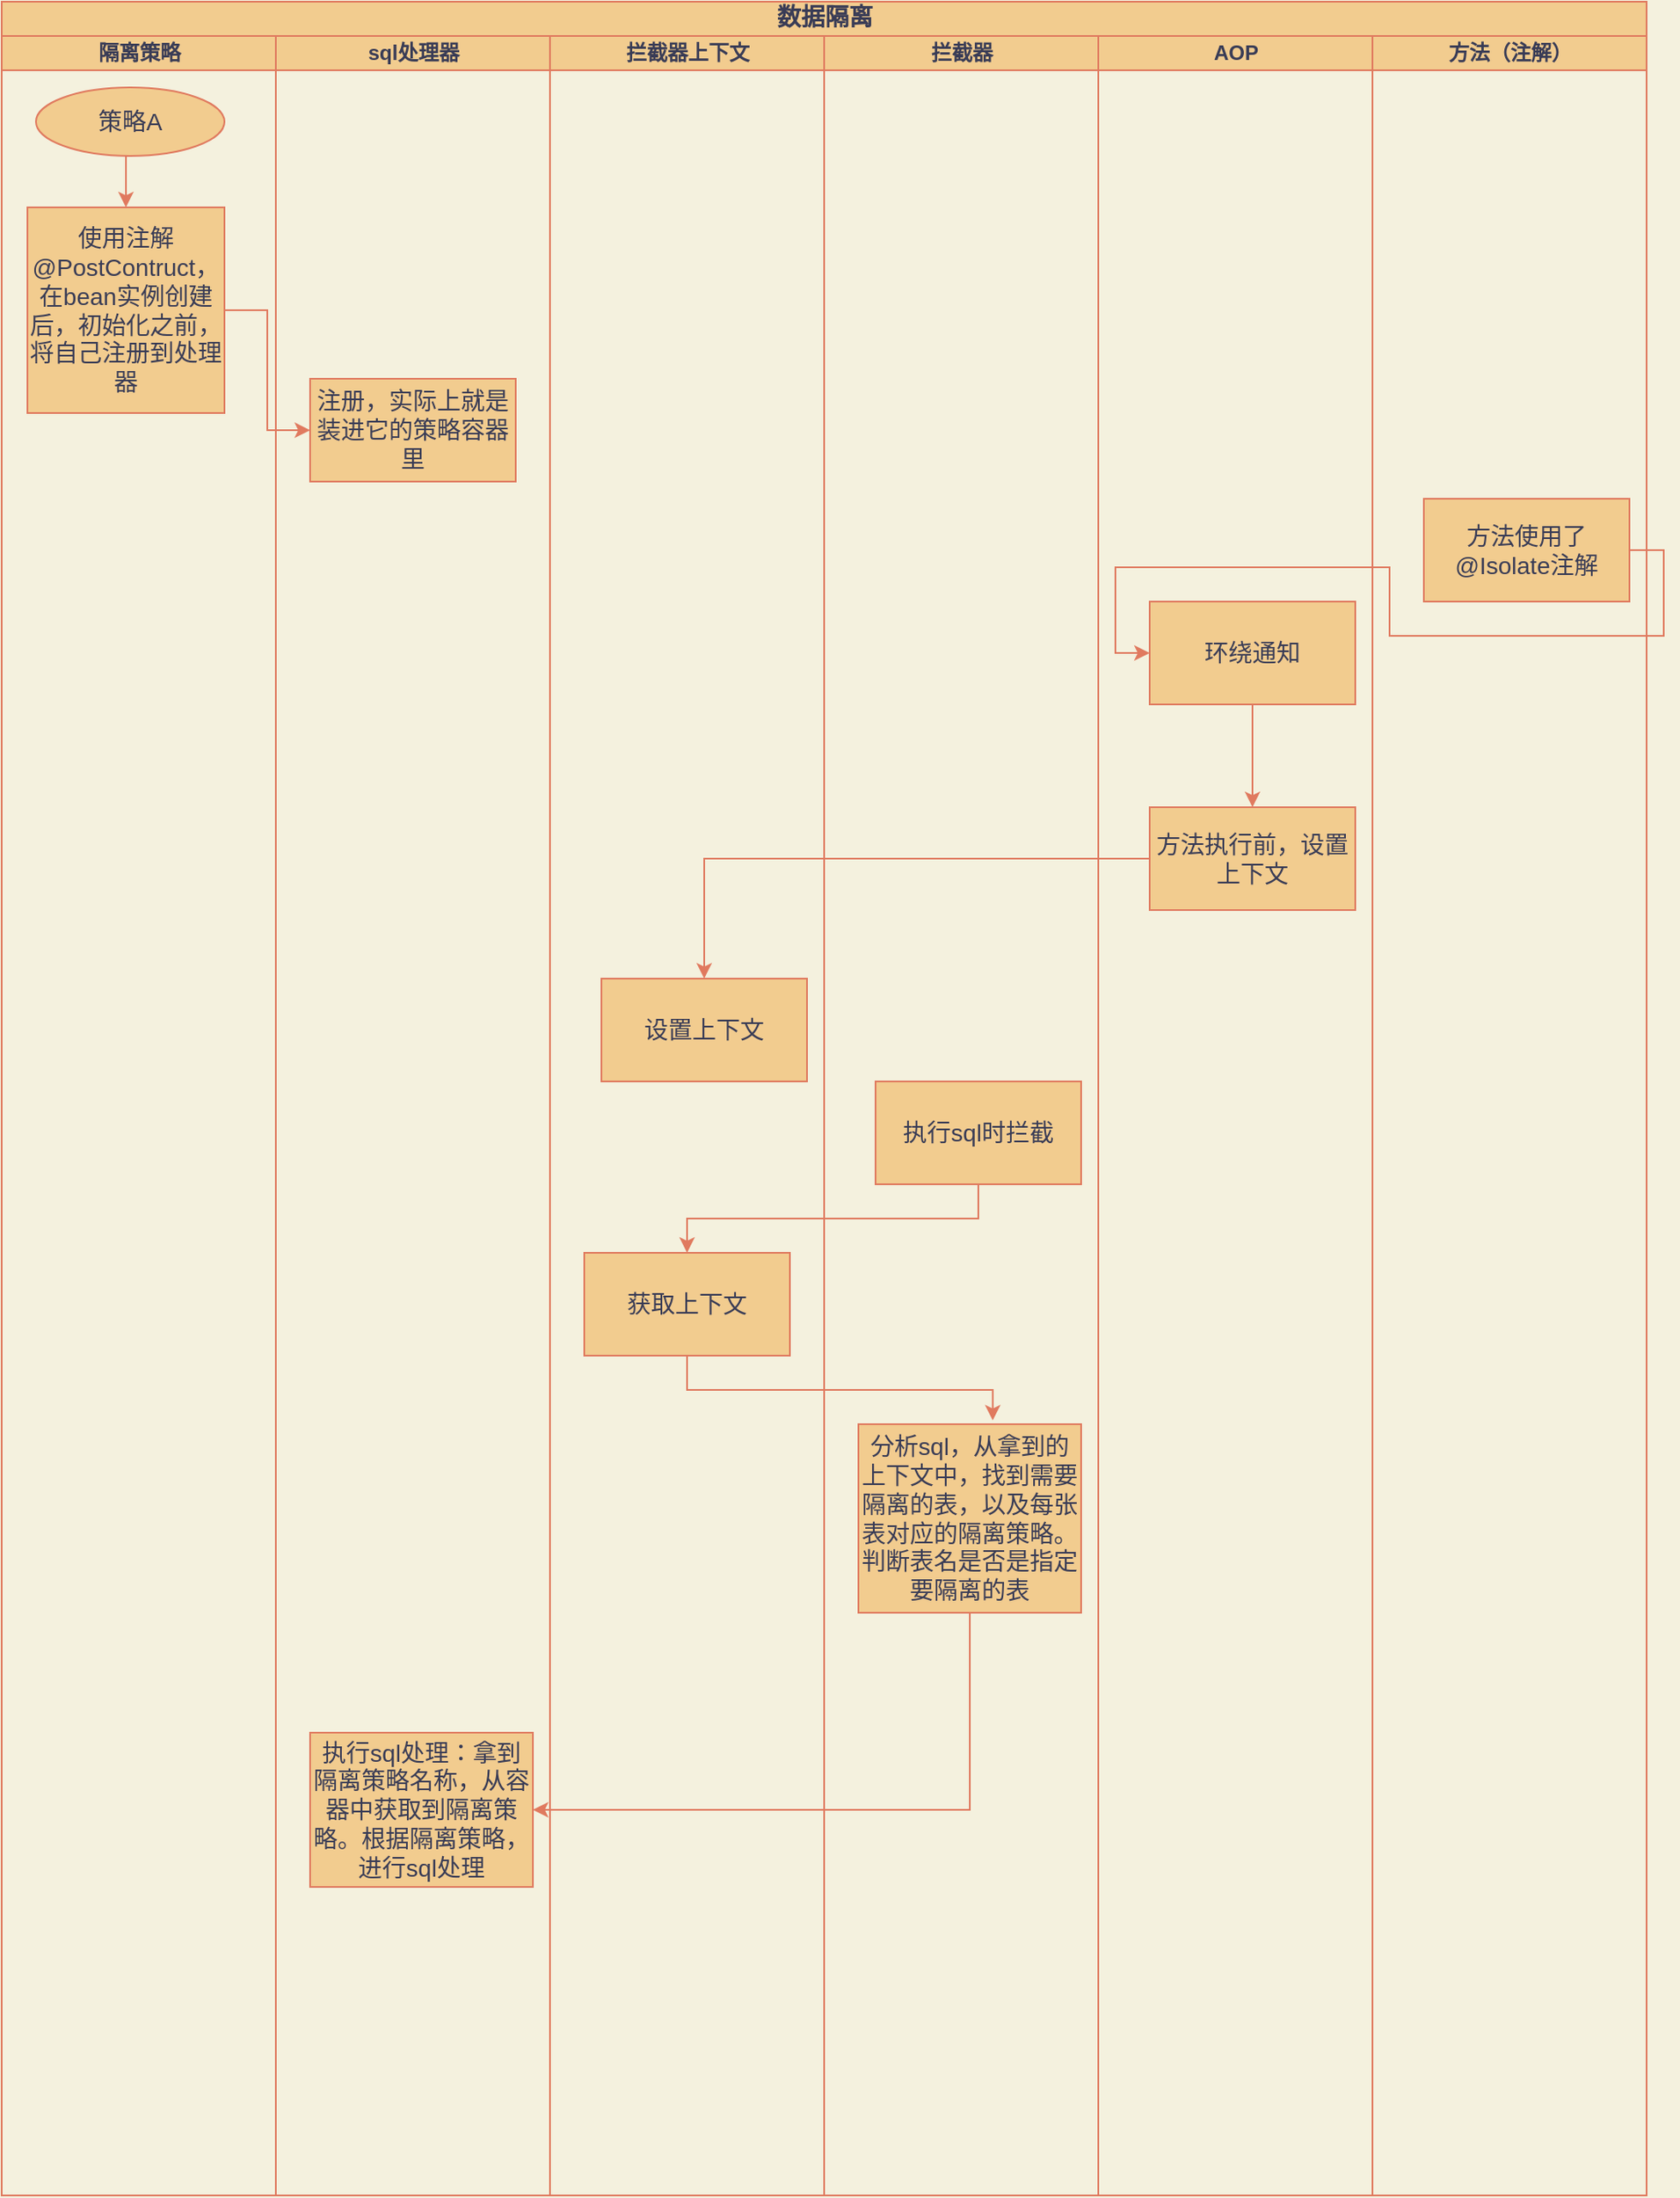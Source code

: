 <mxfile version="17.2.4" type="github">
  <diagram name="Page-1" id="74e2e168-ea6b-b213-b513-2b3c1d86103e">
    <mxGraphModel dx="1038" dy="588" grid="1" gridSize="10" guides="1" tooltips="1" connect="1" arrows="1" fold="1" page="1" pageScale="1" pageWidth="1100" pageHeight="850" background="#F4F1DE" math="0" shadow="0">
      <root>
        <mxCell id="0" />
        <mxCell id="1" parent="0" />
        <mxCell id="77e6c97f196da883-1" value="&lt;font style=&quot;font-size: 14px&quot;&gt;数据隔离&lt;/font&gt;" style="swimlane;html=1;childLayout=stackLayout;startSize=20;rounded=0;shadow=0;labelBackgroundColor=none;strokeWidth=1;fontFamily=Verdana;fontSize=8;align=center;fillColor=#F2CC8F;strokeColor=#E07A5F;fontColor=#393C56;" parent="1" vertex="1">
          <mxGeometry x="70" y="40" width="960" height="1280" as="geometry" />
        </mxCell>
        <mxCell id="77e6c97f196da883-2" value="隔离策略" style="swimlane;html=1;startSize=20;fillColor=#F2CC8F;strokeColor=#E07A5F;fontColor=#393C56;" parent="77e6c97f196da883-1" vertex="1">
          <mxGeometry y="20" width="160" height="1260" as="geometry" />
        </mxCell>
        <mxCell id="JoLwjRt_tMM7KPRL7KoM-6" style="edgeStyle=orthogonalEdgeStyle;rounded=0;orthogonalLoop=1;jettySize=auto;html=1;exitX=0.5;exitY=1;exitDx=0;exitDy=0;entryX=0.5;entryY=0;entryDx=0;entryDy=0;fontSize=14;labelBackgroundColor=#F4F1DE;strokeColor=#E07A5F;fontColor=#393C56;" parent="77e6c97f196da883-2" source="JoLwjRt_tMM7KPRL7KoM-4" target="JoLwjRt_tMM7KPRL7KoM-5" edge="1">
          <mxGeometry relative="1" as="geometry" />
        </mxCell>
        <mxCell id="JoLwjRt_tMM7KPRL7KoM-4" value="策略A" style="ellipse;whiteSpace=wrap;html=1;fontSize=14;fillColor=#F2CC8F;strokeColor=#E07A5F;fontColor=#393C56;" parent="77e6c97f196da883-2" vertex="1">
          <mxGeometry x="20" y="30" width="110" height="40" as="geometry" />
        </mxCell>
        <mxCell id="JoLwjRt_tMM7KPRL7KoM-5" value="使用注解@PostContruct，在bean实例创建后，初始化之前，将自己注册到处理器&lt;br&gt;" style="rounded=0;whiteSpace=wrap;html=1;fontSize=14;fillColor=#F2CC8F;strokeColor=#E07A5F;fontColor=#393C56;" parent="77e6c97f196da883-2" vertex="1">
          <mxGeometry x="15" y="100" width="115" height="120" as="geometry" />
        </mxCell>
        <mxCell id="77e6c97f196da883-3" value="sql处理器" style="swimlane;html=1;startSize=20;fillColor=#F2CC8F;strokeColor=#E07A5F;fontColor=#393C56;" parent="77e6c97f196da883-1" vertex="1">
          <mxGeometry x="160" y="20" width="160" height="1260" as="geometry" />
        </mxCell>
        <mxCell id="JoLwjRt_tMM7KPRL7KoM-8" value="注册，实际上就是装进它的策略容器里" style="rounded=0;whiteSpace=wrap;html=1;fontSize=14;fillColor=#F2CC8F;strokeColor=#E07A5F;fontColor=#393C56;" parent="77e6c97f196da883-3" vertex="1">
          <mxGeometry x="20" y="200" width="120" height="60" as="geometry" />
        </mxCell>
        <mxCell id="JoLwjRt_tMM7KPRL7KoM-26" value="执行sql处理：拿到隔离策略名称，从容器中获取到隔离策略。根据隔离策略，进行sql处理" style="rounded=0;whiteSpace=wrap;html=1;fontSize=14;fillColor=#F2CC8F;strokeColor=#E07A5F;fontColor=#393C56;" parent="77e6c97f196da883-3" vertex="1">
          <mxGeometry x="20" y="990" width="130" height="90" as="geometry" />
        </mxCell>
        <mxCell id="77e6c97f196da883-4" value="拦截器上下文" style="swimlane;html=1;startSize=20;fillColor=#F2CC8F;strokeColor=#E07A5F;fontColor=#393C56;" parent="77e6c97f196da883-1" vertex="1">
          <mxGeometry x="320" y="20" width="160" height="1260" as="geometry" />
        </mxCell>
        <mxCell id="JoLwjRt_tMM7KPRL7KoM-14" value="设置上下文" style="rounded=0;whiteSpace=wrap;html=1;fontSize=14;fillColor=#F2CC8F;strokeColor=#E07A5F;fontColor=#393C56;" parent="77e6c97f196da883-4" vertex="1">
          <mxGeometry x="30" y="550" width="120" height="60" as="geometry" />
        </mxCell>
        <mxCell id="JoLwjRt_tMM7KPRL7KoM-20" value="获取上下文" style="rounded=0;whiteSpace=wrap;html=1;fontSize=14;fillColor=#F2CC8F;strokeColor=#E07A5F;fontColor=#393C56;" parent="77e6c97f196da883-4" vertex="1">
          <mxGeometry x="20" y="710" width="120" height="60" as="geometry" />
        </mxCell>
        <mxCell id="77e6c97f196da883-5" value="拦截器" style="swimlane;html=1;startSize=20;fillColor=#F2CC8F;strokeColor=#E07A5F;fontColor=#393C56;" parent="77e6c97f196da883-1" vertex="1">
          <mxGeometry x="480" y="20" width="160" height="1260" as="geometry" />
        </mxCell>
        <mxCell id="JoLwjRt_tMM7KPRL7KoM-19" value="执行sql时拦截" style="rounded=0;whiteSpace=wrap;html=1;fontSize=14;fillColor=#F2CC8F;strokeColor=#E07A5F;fontColor=#393C56;" parent="77e6c97f196da883-5" vertex="1">
          <mxGeometry x="30" y="610" width="120" height="60" as="geometry" />
        </mxCell>
        <mxCell id="JoLwjRt_tMM7KPRL7KoM-22" value="分析sql，从拿到的上下文中，找到需要隔离的表，以及每张表对应的隔离策略。判断表名是否是指定要隔离的表" style="rounded=0;whiteSpace=wrap;html=1;fontSize=14;fillColor=#F2CC8F;strokeColor=#E07A5F;fontColor=#393C56;" parent="77e6c97f196da883-5" vertex="1">
          <mxGeometry x="20" y="810" width="130" height="110" as="geometry" />
        </mxCell>
        <mxCell id="77e6c97f196da883-7" value="AOP" style="swimlane;html=1;startSize=20;fillColor=#F2CC8F;strokeColor=#E07A5F;fontColor=#393C56;" parent="77e6c97f196da883-1" vertex="1">
          <mxGeometry x="640" y="20" width="160" height="1260" as="geometry" />
        </mxCell>
        <mxCell id="JoLwjRt_tMM7KPRL7KoM-18" value="" style="edgeStyle=orthogonalEdgeStyle;rounded=0;orthogonalLoop=1;jettySize=auto;html=1;fontSize=14;labelBackgroundColor=#F4F1DE;strokeColor=#E07A5F;fontColor=#393C56;" parent="77e6c97f196da883-7" source="JoLwjRt_tMM7KPRL7KoM-12" target="JoLwjRt_tMM7KPRL7KoM-16" edge="1">
          <mxGeometry relative="1" as="geometry" />
        </mxCell>
        <mxCell id="JoLwjRt_tMM7KPRL7KoM-12" value="环绕通知" style="rounded=0;whiteSpace=wrap;html=1;fontSize=14;fillColor=#F2CC8F;strokeColor=#E07A5F;fontColor=#393C56;" parent="77e6c97f196da883-7" vertex="1">
          <mxGeometry x="30" y="330" width="120" height="60" as="geometry" />
        </mxCell>
        <mxCell id="JoLwjRt_tMM7KPRL7KoM-16" value="方法执行前，设置上下文" style="rounded=0;whiteSpace=wrap;html=1;fontSize=14;fillColor=#F2CC8F;strokeColor=#E07A5F;fontColor=#393C56;" parent="77e6c97f196da883-7" vertex="1">
          <mxGeometry x="30" y="450" width="120" height="60" as="geometry" />
        </mxCell>
        <mxCell id="77e6c97f196da883-6" value="方法（注解）" style="swimlane;html=1;startSize=20;fillColor=#F2CC8F;strokeColor=#E07A5F;fontColor=#393C56;" parent="77e6c97f196da883-1" vertex="1">
          <mxGeometry x="800" y="20" width="160" height="1260" as="geometry" />
        </mxCell>
        <mxCell id="JoLwjRt_tMM7KPRL7KoM-11" value="方法使用了@Isolate注解" style="rounded=0;whiteSpace=wrap;html=1;fontSize=14;fillColor=#F2CC8F;strokeColor=#E07A5F;fontColor=#393C56;" parent="77e6c97f196da883-6" vertex="1">
          <mxGeometry x="30" y="270" width="120" height="60" as="geometry" />
        </mxCell>
        <mxCell id="JoLwjRt_tMM7KPRL7KoM-13" style="edgeStyle=orthogonalEdgeStyle;rounded=0;orthogonalLoop=1;jettySize=auto;html=1;exitX=1;exitY=0.5;exitDx=0;exitDy=0;entryX=0;entryY=0.5;entryDx=0;entryDy=0;fontSize=14;labelBackgroundColor=#F4F1DE;strokeColor=#E07A5F;fontColor=#393C56;" parent="77e6c97f196da883-1" source="JoLwjRt_tMM7KPRL7KoM-11" target="JoLwjRt_tMM7KPRL7KoM-12" edge="1">
          <mxGeometry relative="1" as="geometry" />
        </mxCell>
        <mxCell id="JoLwjRt_tMM7KPRL7KoM-17" style="edgeStyle=orthogonalEdgeStyle;rounded=0;orthogonalLoop=1;jettySize=auto;html=1;exitX=0;exitY=0.5;exitDx=0;exitDy=0;fontSize=14;labelBackgroundColor=#F4F1DE;strokeColor=#E07A5F;fontColor=#393C56;" parent="77e6c97f196da883-1" source="JoLwjRt_tMM7KPRL7KoM-16" target="JoLwjRt_tMM7KPRL7KoM-14" edge="1">
          <mxGeometry relative="1" as="geometry" />
        </mxCell>
        <mxCell id="JoLwjRt_tMM7KPRL7KoM-21" style="edgeStyle=orthogonalEdgeStyle;rounded=0;orthogonalLoop=1;jettySize=auto;html=1;exitX=0.5;exitY=1;exitDx=0;exitDy=0;entryX=0.5;entryY=0;entryDx=0;entryDy=0;fontSize=14;labelBackgroundColor=#F4F1DE;strokeColor=#E07A5F;fontColor=#393C56;" parent="77e6c97f196da883-1" source="JoLwjRt_tMM7KPRL7KoM-19" target="JoLwjRt_tMM7KPRL7KoM-20" edge="1">
          <mxGeometry relative="1" as="geometry" />
        </mxCell>
        <mxCell id="JoLwjRt_tMM7KPRL7KoM-24" style="edgeStyle=orthogonalEdgeStyle;rounded=0;orthogonalLoop=1;jettySize=auto;html=1;exitX=1;exitY=0.5;exitDx=0;exitDy=0;entryX=0;entryY=0.5;entryDx=0;entryDy=0;fontSize=14;labelBackgroundColor=#F4F1DE;strokeColor=#E07A5F;fontColor=#393C56;" parent="77e6c97f196da883-1" source="JoLwjRt_tMM7KPRL7KoM-5" target="JoLwjRt_tMM7KPRL7KoM-8" edge="1">
          <mxGeometry relative="1" as="geometry" />
        </mxCell>
        <mxCell id="JoLwjRt_tMM7KPRL7KoM-25" style="edgeStyle=orthogonalEdgeStyle;rounded=0;orthogonalLoop=1;jettySize=auto;html=1;exitX=0.5;exitY=1;exitDx=0;exitDy=0;entryX=0.603;entryY=-0.02;entryDx=0;entryDy=0;entryPerimeter=0;fontSize=14;labelBackgroundColor=#F4F1DE;strokeColor=#E07A5F;fontColor=#393C56;" parent="77e6c97f196da883-1" source="JoLwjRt_tMM7KPRL7KoM-20" target="JoLwjRt_tMM7KPRL7KoM-22" edge="1">
          <mxGeometry relative="1" as="geometry" />
        </mxCell>
        <mxCell id="JoLwjRt_tMM7KPRL7KoM-27" style="edgeStyle=orthogonalEdgeStyle;rounded=0;orthogonalLoop=1;jettySize=auto;html=1;exitX=0.5;exitY=1;exitDx=0;exitDy=0;entryX=1;entryY=0.5;entryDx=0;entryDy=0;fontSize=14;labelBackgroundColor=#F4F1DE;strokeColor=#E07A5F;fontColor=#393C56;" parent="77e6c97f196da883-1" source="JoLwjRt_tMM7KPRL7KoM-22" target="JoLwjRt_tMM7KPRL7KoM-26" edge="1">
          <mxGeometry relative="1" as="geometry" />
        </mxCell>
      </root>
    </mxGraphModel>
  </diagram>
</mxfile>
